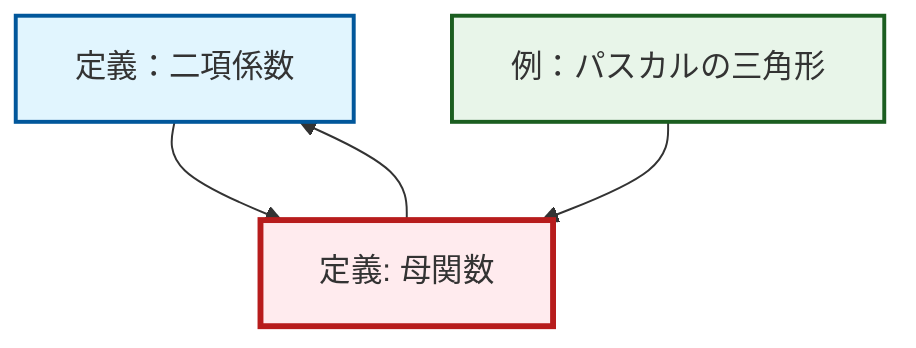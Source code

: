 graph TD
    classDef definition fill:#e1f5fe,stroke:#01579b,stroke-width:2px
    classDef theorem fill:#f3e5f5,stroke:#4a148c,stroke-width:2px
    classDef axiom fill:#fff3e0,stroke:#e65100,stroke-width:2px
    classDef example fill:#e8f5e9,stroke:#1b5e20,stroke-width:2px
    classDef current fill:#ffebee,stroke:#b71c1c,stroke-width:3px
    def-binomial-coefficient["定義：二項係数"]:::definition
    def-generating-function["定義: 母関数"]:::definition
    ex-pascals-triangle["例：パスカルの三角形"]:::example
    def-binomial-coefficient --> def-generating-function
    def-generating-function --> def-binomial-coefficient
    ex-pascals-triangle --> def-generating-function
    class def-generating-function current